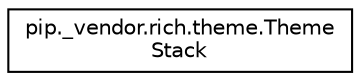 digraph "Graphical Class Hierarchy"
{
 // LATEX_PDF_SIZE
  edge [fontname="Helvetica",fontsize="10",labelfontname="Helvetica",labelfontsize="10"];
  node [fontname="Helvetica",fontsize="10",shape=record];
  rankdir="LR";
  Node0 [label="pip._vendor.rich.theme.Theme\lStack",height=0.2,width=0.4,color="black", fillcolor="white", style="filled",URL="$classpip_1_1__vendor_1_1rich_1_1theme_1_1ThemeStack.html",tooltip=" "];
}
